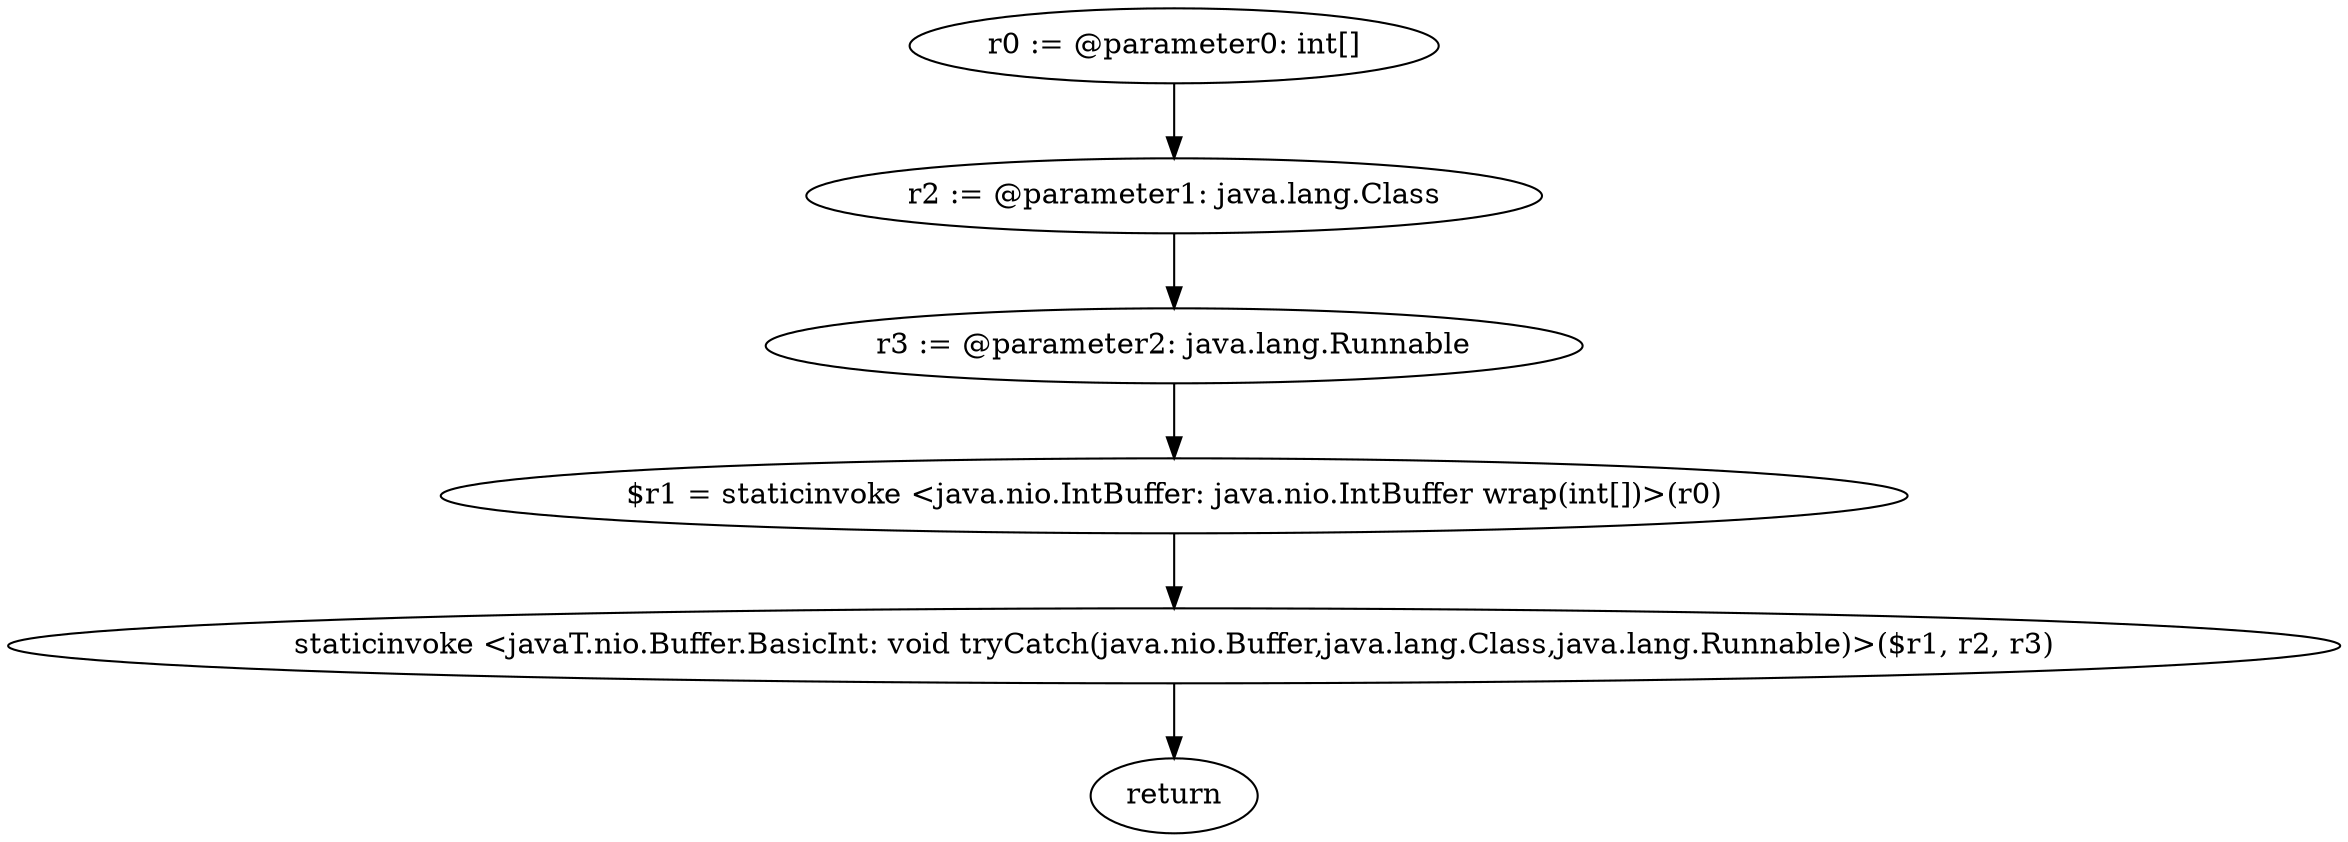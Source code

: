 digraph "unitGraph" {
    "r0 := @parameter0: int[]"
    "r2 := @parameter1: java.lang.Class"
    "r3 := @parameter2: java.lang.Runnable"
    "$r1 = staticinvoke <java.nio.IntBuffer: java.nio.IntBuffer wrap(int[])>(r0)"
    "staticinvoke <javaT.nio.Buffer.BasicInt: void tryCatch(java.nio.Buffer,java.lang.Class,java.lang.Runnable)>($r1, r2, r3)"
    "return"
    "r0 := @parameter0: int[]"->"r2 := @parameter1: java.lang.Class";
    "r2 := @parameter1: java.lang.Class"->"r3 := @parameter2: java.lang.Runnable";
    "r3 := @parameter2: java.lang.Runnable"->"$r1 = staticinvoke <java.nio.IntBuffer: java.nio.IntBuffer wrap(int[])>(r0)";
    "$r1 = staticinvoke <java.nio.IntBuffer: java.nio.IntBuffer wrap(int[])>(r0)"->"staticinvoke <javaT.nio.Buffer.BasicInt: void tryCatch(java.nio.Buffer,java.lang.Class,java.lang.Runnable)>($r1, r2, r3)";
    "staticinvoke <javaT.nio.Buffer.BasicInt: void tryCatch(java.nio.Buffer,java.lang.Class,java.lang.Runnable)>($r1, r2, r3)"->"return";
}
